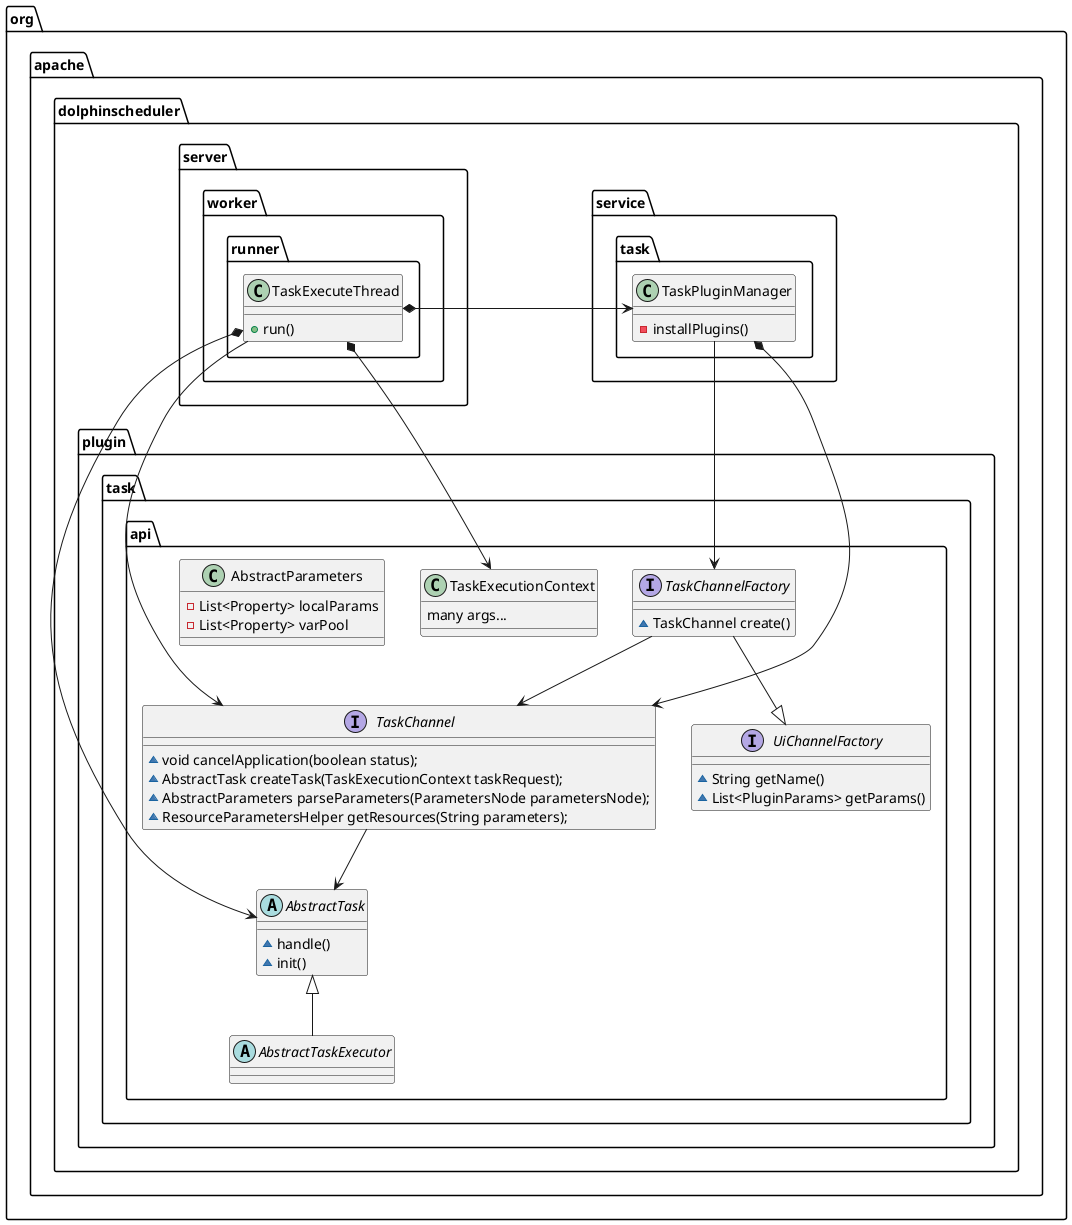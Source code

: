@startuml
package "org.apache.dolphinscheduler.plugin.task.api"{
    class TaskExecutionContext{
        many args...
    }
    interface TaskChannelFactory {
    ~ TaskChannel create()
    }
    TaskChannelFactory-->TaskChannel
    TaskChannelFactory--|>UiChannelFactory
    interface UiChannelFactory{
        ~String getName()
        ~List<PluginParams> getParams()
    }
    interface TaskChannel {
        ~void cancelApplication(boolean status);
        ~AbstractTask createTask(TaskExecutionContext taskRequest);
        ~AbstractParameters parseParameters(ParametersNode parametersNode);
        ~ResourceParametersHelper getResources(String parameters);
    }
    TaskChannel-->AbstractTask
    abstract class  AbstractTask{
        ~handle()
        ~init()
    }
    abstract class AbstractTaskExecutor extends AbstractTask {

    }

    class AbstractParameters{
        - List<Property> localParams
        - List<Property> varPool

    }

}
package "org.apache.dolphinscheduler.service.task"{
    class TaskPluginManager{
    - installPlugins()
    }

    TaskPluginManager-->TaskChannelFactory
    TaskPluginManager*->TaskChannel
}
package "org.apache.dolphinscheduler.server.worker.runner"{
    class TaskExecuteThread{
    + run()
    }
    TaskExecuteThread*->AbstractTask
    TaskExecuteThread*->TaskPluginManager
    TaskExecuteThread*->TaskExecutionContext
    TaskExecuteThread-->TaskChannel
}



@enduml